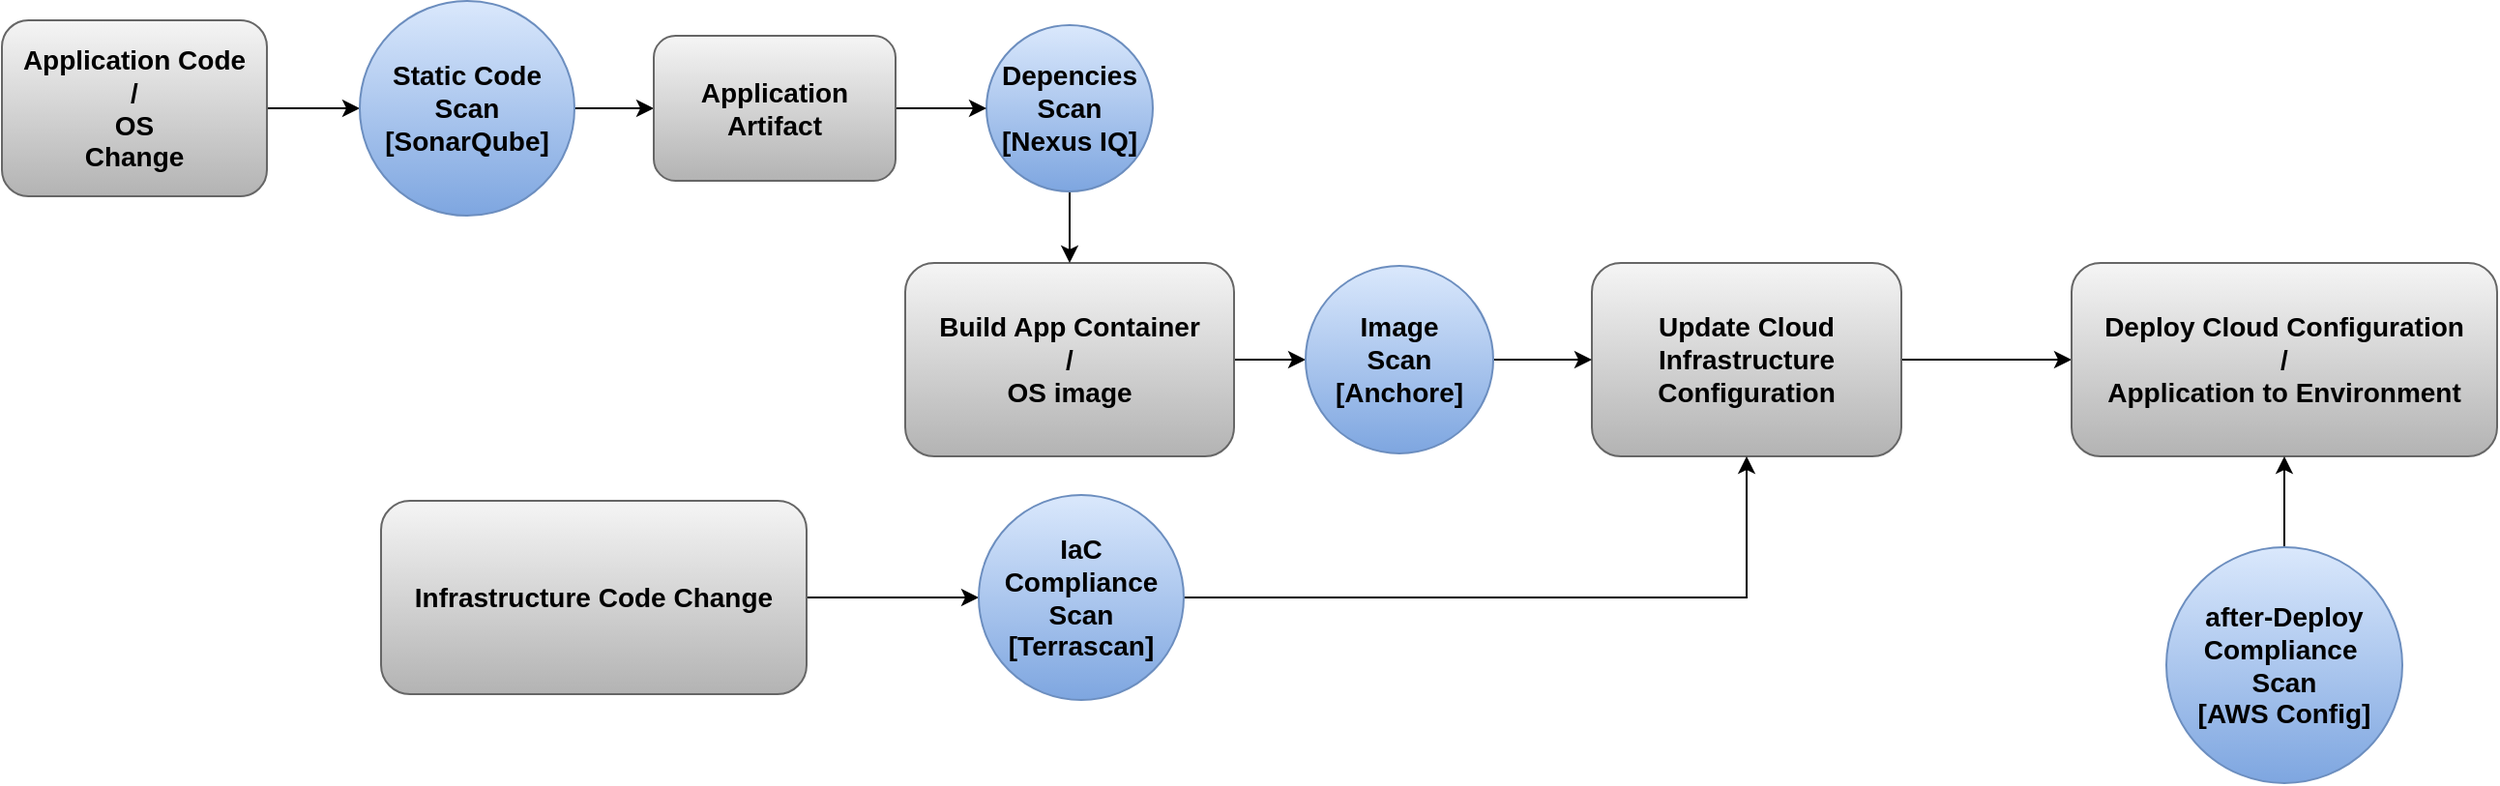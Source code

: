 <mxfile version="20.7.4" type="device"><diagram id="nGpDLRUMiK-jKBW7WbGa" name="Page-1"><mxGraphModel dx="1486" dy="612" grid="0" gridSize="10" guides="1" tooltips="1" connect="1" arrows="1" fold="1" page="1" pageScale="1" pageWidth="2336" pageHeight="1654" math="0" shadow="0"><root><mxCell id="0"/><mxCell id="1" parent="0"/><mxCell id="PkO2vQhrIlpYOM_JUncD-24" style="edgeStyle=orthogonalEdgeStyle;rounded=0;orthogonalLoop=1;jettySize=auto;html=1;entryX=0;entryY=0.5;entryDx=0;entryDy=0;fontSize=14;fontColor=#666666;" parent="1" source="PkO2vQhrIlpYOM_JUncD-1" target="PkO2vQhrIlpYOM_JUncD-22" edge="1"><mxGeometry relative="1" as="geometry"/></mxCell><mxCell id="PkO2vQhrIlpYOM_JUncD-1" value="Application Code &lt;br&gt;/ &lt;br&gt;OS &lt;br&gt;Change" style="rounded=1;whiteSpace=wrap;html=1;fillColor=#f5f5f5;gradientColor=#b3b3b3;strokeColor=#666666;fontStyle=1;fontSize=14;" parent="1" vertex="1"><mxGeometry x="57" y="164.5" width="137" height="91" as="geometry"/></mxCell><mxCell id="PkO2vQhrIlpYOM_JUncD-9" style="edgeStyle=orthogonalEdgeStyle;rounded=0;orthogonalLoop=1;jettySize=auto;html=1;entryX=0;entryY=0.5;entryDx=0;entryDy=0;fontSize=14;" parent="1" source="PkO2vQhrIlpYOM_JUncD-2" target="PkO2vQhrIlpYOM_JUncD-8" edge="1"><mxGeometry relative="1" as="geometry"/></mxCell><mxCell id="PkO2vQhrIlpYOM_JUncD-2" value="Build App Container &lt;br&gt;/ &lt;br&gt;OS image" style="rounded=1;whiteSpace=wrap;html=1;fillColor=#f5f5f5;gradientColor=#b3b3b3;strokeColor=#666666;fontStyle=1;fontSize=14;" parent="1" vertex="1"><mxGeometry x="524" y="290" width="170" height="100" as="geometry"/></mxCell><mxCell id="PkO2vQhrIlpYOM_JUncD-11" style="edgeStyle=orthogonalEdgeStyle;rounded=0;orthogonalLoop=1;jettySize=auto;html=1;fontSize=14;" parent="1" source="PkO2vQhrIlpYOM_JUncD-3" target="PkO2vQhrIlpYOM_JUncD-13" edge="1"><mxGeometry relative="1" as="geometry"><mxPoint x="567.8" y="463" as="targetPoint"/></mxGeometry></mxCell><mxCell id="PkO2vQhrIlpYOM_JUncD-3" value="Infrastructure Code Change" style="rounded=1;whiteSpace=wrap;html=1;fillColor=#f5f5f5;gradientColor=#b3b3b3;strokeColor=#666666;fontStyle=1;fontSize=14;" parent="1" vertex="1"><mxGeometry x="253" y="413" width="220" height="100" as="geometry"/></mxCell><mxCell id="PkO2vQhrIlpYOM_JUncD-16" style="edgeStyle=orthogonalEdgeStyle;rounded=0;orthogonalLoop=1;jettySize=auto;html=1;entryX=0;entryY=0.5;entryDx=0;entryDy=0;fontSize=14;" parent="1" source="PkO2vQhrIlpYOM_JUncD-4" target="PkO2vQhrIlpYOM_JUncD-5" edge="1"><mxGeometry relative="1" as="geometry"/></mxCell><mxCell id="PkO2vQhrIlpYOM_JUncD-4" value="Update Cloud &lt;br&gt;Infrastructure &lt;br&gt;Configuration" style="rounded=1;whiteSpace=wrap;html=1;fillColor=#f5f5f5;gradientColor=#b3b3b3;strokeColor=#666666;fontStyle=1;fontSize=14;" parent="1" vertex="1"><mxGeometry x="879" y="290" width="160" height="100" as="geometry"/></mxCell><mxCell id="PkO2vQhrIlpYOM_JUncD-5" value="Deploy Cloud Configuration &lt;br&gt;/ &lt;br&gt;Application to Environment" style="rounded=1;whiteSpace=wrap;html=1;fillColor=#f5f5f5;gradientColor=#b3b3b3;strokeColor=#666666;fontStyle=1;fontSize=14;" parent="1" vertex="1"><mxGeometry x="1127" y="290" width="220" height="100" as="geometry"/></mxCell><mxCell id="PkO2vQhrIlpYOM_JUncD-10" style="edgeStyle=orthogonalEdgeStyle;rounded=0;orthogonalLoop=1;jettySize=auto;html=1;entryX=0;entryY=0.5;entryDx=0;entryDy=0;fontSize=14;" parent="1" source="PkO2vQhrIlpYOM_JUncD-8" target="PkO2vQhrIlpYOM_JUncD-4" edge="1"><mxGeometry relative="1" as="geometry"/></mxCell><mxCell id="PkO2vQhrIlpYOM_JUncD-8" value="Image&lt;br&gt;Scan&lt;br&gt;[Anchore]" style="ellipse;whiteSpace=wrap;html=1;aspect=fixed;fontSize=14;fillColor=#dae8fc;strokeColor=#6c8ebf;gradientColor=#7ea6e0;fontStyle=1;" parent="1" vertex="1"><mxGeometry x="731" y="291.5" width="97" height="97" as="geometry"/></mxCell><mxCell id="PkO2vQhrIlpYOM_JUncD-14" style="edgeStyle=orthogonalEdgeStyle;rounded=0;orthogonalLoop=1;jettySize=auto;html=1;entryX=0.5;entryY=1;entryDx=0;entryDy=0;fontSize=14;" parent="1" source="PkO2vQhrIlpYOM_JUncD-13" target="PkO2vQhrIlpYOM_JUncD-4" edge="1"><mxGeometry relative="1" as="geometry"/></mxCell><mxCell id="PkO2vQhrIlpYOM_JUncD-13" value="&lt;span style=&quot;font-weight: 700;&quot;&gt;IaC Compliance Scan&lt;br&gt;[Terrascan]&lt;br&gt;&lt;/span&gt;" style="ellipse;whiteSpace=wrap;html=1;aspect=fixed;fontSize=14;fillColor=#dae8fc;strokeColor=#6c8ebf;gradientColor=#7ea6e0;" parent="1" vertex="1"><mxGeometry x="562" y="410" width="106" height="106" as="geometry"/></mxCell><mxCell id="PkO2vQhrIlpYOM_JUncD-18" style="edgeStyle=orthogonalEdgeStyle;rounded=0;orthogonalLoop=1;jettySize=auto;html=1;entryX=0.5;entryY=1;entryDx=0;entryDy=0;fontSize=14;fontColor=#666666;" parent="1" source="PkO2vQhrIlpYOM_JUncD-17" target="PkO2vQhrIlpYOM_JUncD-5" edge="1"><mxGeometry relative="1" as="geometry"/></mxCell><mxCell id="PkO2vQhrIlpYOM_JUncD-17" value="after-Deploy Compliance&amp;nbsp;&lt;br&gt;Scan&lt;br&gt;[AWS Config]" style="ellipse;whiteSpace=wrap;html=1;aspect=fixed;fontSize=14;fillColor=#dae8fc;strokeColor=#6c8ebf;gradientColor=#7ea6e0;fontStyle=1;" parent="1" vertex="1"><mxGeometry x="1176" y="437" width="122" height="122" as="geometry"/></mxCell><mxCell id="PkO2vQhrIlpYOM_JUncD-25" style="edgeStyle=orthogonalEdgeStyle;rounded=0;orthogonalLoop=1;jettySize=auto;html=1;entryX=0.5;entryY=0;entryDx=0;entryDy=0;fontSize=14;fontColor=#666666;" parent="1" source="PkO2vQhrIlpYOM_JUncD-19" target="PkO2vQhrIlpYOM_JUncD-2" edge="1"><mxGeometry relative="1" as="geometry"/></mxCell><mxCell id="PkO2vQhrIlpYOM_JUncD-19" value="Depencies&lt;br&gt;Scan&lt;br&gt;[Nexus IQ]" style="ellipse;whiteSpace=wrap;html=1;aspect=fixed;fontSize=14;fillColor=#dae8fc;strokeColor=#6c8ebf;gradientColor=#7ea6e0;fontStyle=1;" parent="1" vertex="1"><mxGeometry x="566" y="167" width="86" height="86" as="geometry"/></mxCell><mxCell id="PkO2vQhrIlpYOM_JUncD-26" style="edgeStyle=orthogonalEdgeStyle;rounded=0;orthogonalLoop=1;jettySize=auto;html=1;entryX=0;entryY=0.5;entryDx=0;entryDy=0;fontSize=14;fontColor=#666666;" parent="1" source="PkO2vQhrIlpYOM_JUncD-22" target="PkO2vQhrIlpYOM_JUncD-23" edge="1"><mxGeometry relative="1" as="geometry"/></mxCell><mxCell id="PkO2vQhrIlpYOM_JUncD-22" value="Static&amp;nbsp;Code&lt;br&gt;Scan&lt;br&gt;[SonarQube]" style="ellipse;whiteSpace=wrap;html=1;aspect=fixed;fontSize=14;fillColor=#dae8fc;strokeColor=#6c8ebf;gradientColor=#7ea6e0;fontStyle=1;" parent="1" vertex="1"><mxGeometry x="242" y="154.5" width="111" height="111" as="geometry"/></mxCell><mxCell id="PkO2vQhrIlpYOM_JUncD-27" style="edgeStyle=orthogonalEdgeStyle;rounded=0;orthogonalLoop=1;jettySize=auto;html=1;entryX=0;entryY=0.5;entryDx=0;entryDy=0;fontSize=14;fontColor=#666666;" parent="1" source="PkO2vQhrIlpYOM_JUncD-23" target="PkO2vQhrIlpYOM_JUncD-19" edge="1"><mxGeometry relative="1" as="geometry"/></mxCell><mxCell id="PkO2vQhrIlpYOM_JUncD-23" value="Application &lt;br&gt;Artifact" style="rounded=1;whiteSpace=wrap;html=1;fillColor=#f5f5f5;gradientColor=#b3b3b3;strokeColor=#666666;fontStyle=1;fontSize=14;" parent="1" vertex="1"><mxGeometry x="394" y="172.5" width="125" height="75" as="geometry"/></mxCell></root></mxGraphModel></diagram></mxfile>